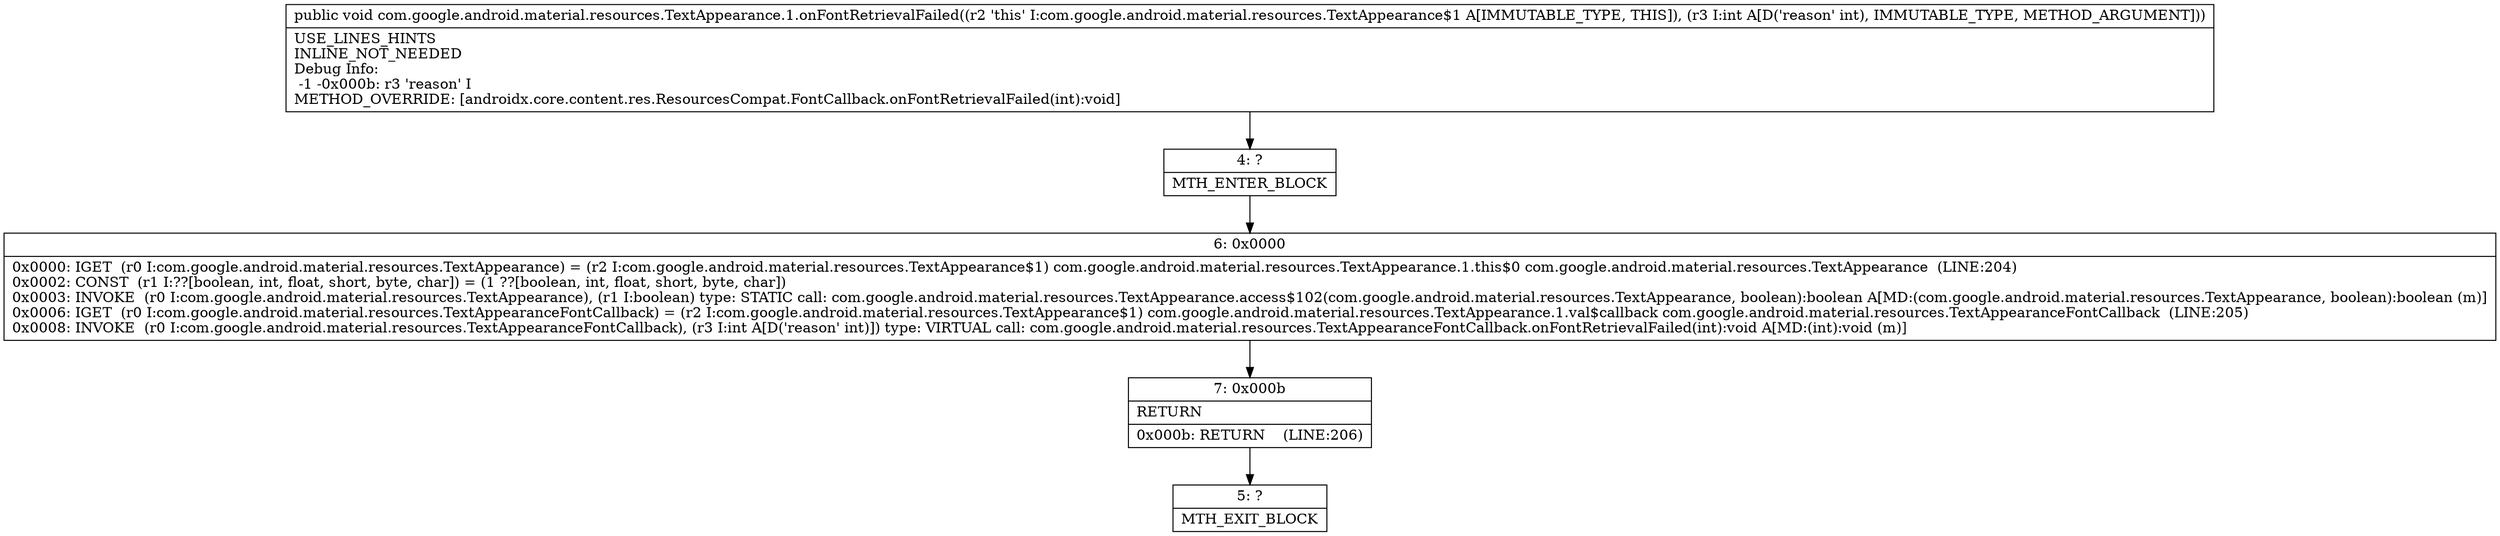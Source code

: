 digraph "CFG forcom.google.android.material.resources.TextAppearance.1.onFontRetrievalFailed(I)V" {
Node_4 [shape=record,label="{4\:\ ?|MTH_ENTER_BLOCK\l}"];
Node_6 [shape=record,label="{6\:\ 0x0000|0x0000: IGET  (r0 I:com.google.android.material.resources.TextAppearance) = (r2 I:com.google.android.material.resources.TextAppearance$1) com.google.android.material.resources.TextAppearance.1.this$0 com.google.android.material.resources.TextAppearance  (LINE:204)\l0x0002: CONST  (r1 I:??[boolean, int, float, short, byte, char]) = (1 ??[boolean, int, float, short, byte, char]) \l0x0003: INVOKE  (r0 I:com.google.android.material.resources.TextAppearance), (r1 I:boolean) type: STATIC call: com.google.android.material.resources.TextAppearance.access$102(com.google.android.material.resources.TextAppearance, boolean):boolean A[MD:(com.google.android.material.resources.TextAppearance, boolean):boolean (m)]\l0x0006: IGET  (r0 I:com.google.android.material.resources.TextAppearanceFontCallback) = (r2 I:com.google.android.material.resources.TextAppearance$1) com.google.android.material.resources.TextAppearance.1.val$callback com.google.android.material.resources.TextAppearanceFontCallback  (LINE:205)\l0x0008: INVOKE  (r0 I:com.google.android.material.resources.TextAppearanceFontCallback), (r3 I:int A[D('reason' int)]) type: VIRTUAL call: com.google.android.material.resources.TextAppearanceFontCallback.onFontRetrievalFailed(int):void A[MD:(int):void (m)]\l}"];
Node_7 [shape=record,label="{7\:\ 0x000b|RETURN\l|0x000b: RETURN    (LINE:206)\l}"];
Node_5 [shape=record,label="{5\:\ ?|MTH_EXIT_BLOCK\l}"];
MethodNode[shape=record,label="{public void com.google.android.material.resources.TextAppearance.1.onFontRetrievalFailed((r2 'this' I:com.google.android.material.resources.TextAppearance$1 A[IMMUTABLE_TYPE, THIS]), (r3 I:int A[D('reason' int), IMMUTABLE_TYPE, METHOD_ARGUMENT]))  | USE_LINES_HINTS\lINLINE_NOT_NEEDED\lDebug Info:\l  \-1 \-0x000b: r3 'reason' I\lMETHOD_OVERRIDE: [androidx.core.content.res.ResourcesCompat.FontCallback.onFontRetrievalFailed(int):void]\l}"];
MethodNode -> Node_4;Node_4 -> Node_6;
Node_6 -> Node_7;
Node_7 -> Node_5;
}

